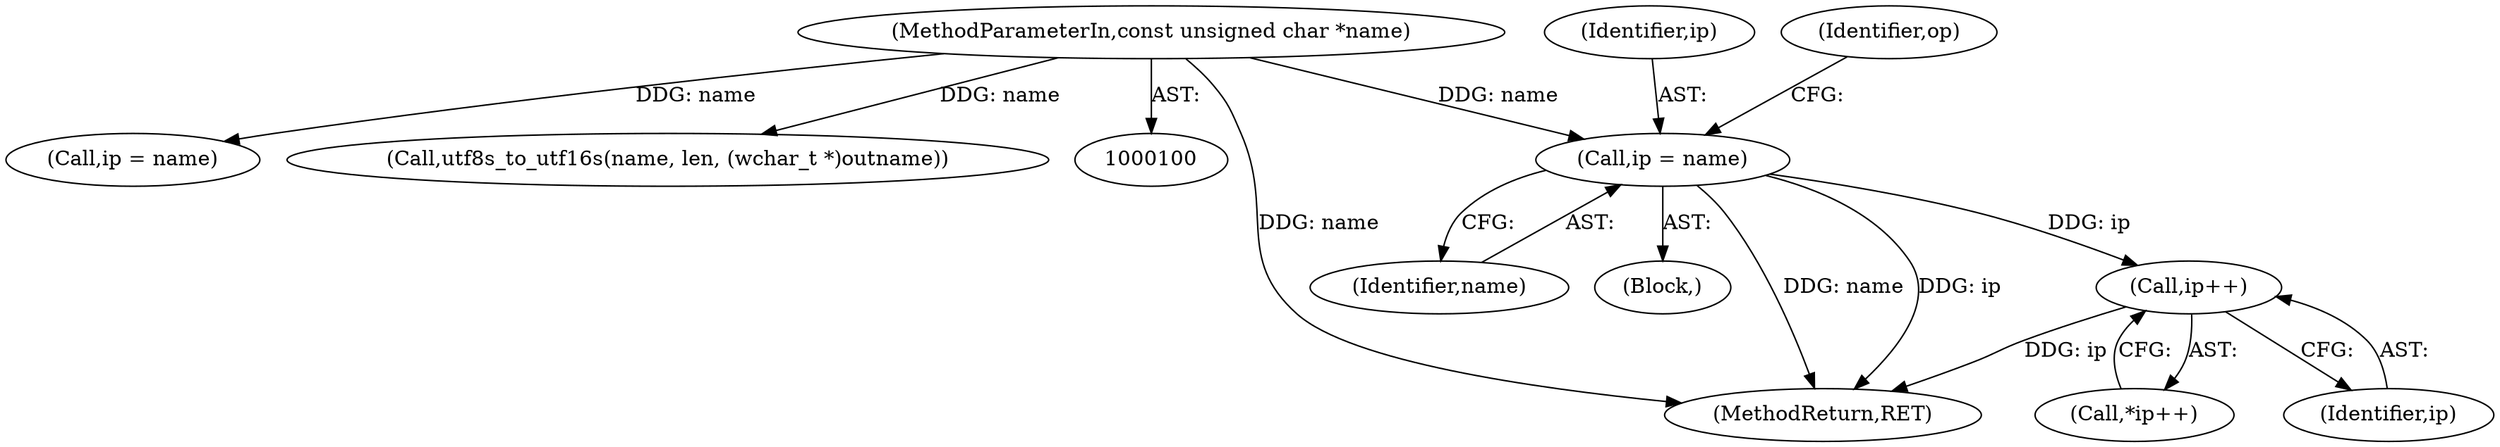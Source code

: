 digraph "0_linux_0720a06a7518c9d0c0125bd5d1f3b6264c55c3dd_0@pointer" {
"1000344" [label="(Call,ip = name)"];
"1000101" [label="(MethodParameterIn,const unsigned char *name)"];
"1000376" [label="(Call,ip++)"];
"1000376" [label="(Call,ip++)"];
"1000346" [label="(Identifier,name)"];
"1000377" [label="(Identifier,ip)"];
"1000375" [label="(Call,*ip++)"];
"1000101" [label="(MethodParameterIn,const unsigned char *name)"];
"1000343" [label="(Block,)"];
"1000455" [label="(MethodReturn,RET)"];
"1000344" [label="(Call,ip = name)"];
"1000168" [label="(Call,ip = name)"];
"1000345" [label="(Identifier,ip)"];
"1000349" [label="(Identifier,op)"];
"1000124" [label="(Call,utf8s_to_utf16s(name, len, (wchar_t *)outname))"];
"1000344" -> "1000343"  [label="AST: "];
"1000344" -> "1000346"  [label="CFG: "];
"1000345" -> "1000344"  [label="AST: "];
"1000346" -> "1000344"  [label="AST: "];
"1000349" -> "1000344"  [label="CFG: "];
"1000344" -> "1000455"  [label="DDG: name"];
"1000344" -> "1000455"  [label="DDG: ip"];
"1000101" -> "1000344"  [label="DDG: name"];
"1000344" -> "1000376"  [label="DDG: ip"];
"1000101" -> "1000100"  [label="AST: "];
"1000101" -> "1000455"  [label="DDG: name"];
"1000101" -> "1000124"  [label="DDG: name"];
"1000101" -> "1000168"  [label="DDG: name"];
"1000376" -> "1000375"  [label="AST: "];
"1000376" -> "1000377"  [label="CFG: "];
"1000377" -> "1000376"  [label="AST: "];
"1000375" -> "1000376"  [label="CFG: "];
"1000376" -> "1000455"  [label="DDG: ip"];
}
